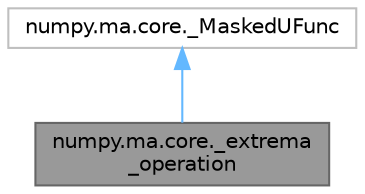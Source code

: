 digraph "numpy.ma.core._extrema_operation"
{
 // LATEX_PDF_SIZE
  bgcolor="transparent";
  edge [fontname=Helvetica,fontsize=10,labelfontname=Helvetica,labelfontsize=10];
  node [fontname=Helvetica,fontsize=10,shape=box,height=0.2,width=0.4];
  Node1 [id="Node000001",label="numpy.ma.core._extrema\l_operation",height=0.2,width=0.4,color="gray40", fillcolor="grey60", style="filled", fontcolor="black",tooltip="Extrema functions #."];
  Node2 -> Node1 [id="edge2_Node000001_Node000002",dir="back",color="steelblue1",style="solid",tooltip=" "];
  Node2 [id="Node000002",label="numpy.ma.core._MaskedUFunc",height=0.2,width=0.4,color="grey75", fillcolor="white", style="filled",URL="$dc/d15/classnumpy_1_1ma_1_1core_1_1__MaskedUFunc.html",tooltip=" "];
}
